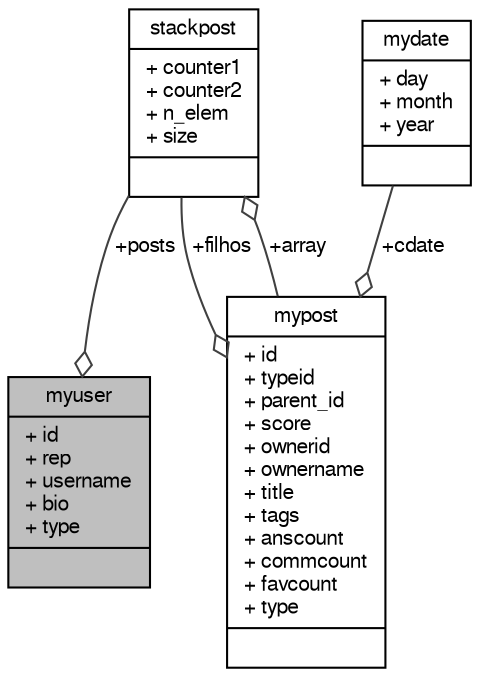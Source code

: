 digraph "myuser"
{
  edge [fontname="FreeSans",fontsize="10",labelfontname="FreeSans",labelfontsize="10"];
  node [fontname="FreeSans",fontsize="10",shape=record];
  Node1 [label="{myuser\n|+ id\l+ rep\l+ username\l+ bio\l+ type\l|}",height=0.2,width=0.4,color="black", fillcolor="grey75", style="filled", fontcolor="black"];
  Node2 -> Node1 [color="grey25",fontsize="10",style="solid",label=" +posts" ,arrowhead="odiamond",fontname="FreeSans"];
  Node2 [label="{stackpost\n|+ counter1\l+ counter2\l+ n_elem\l+ size\l|}",height=0.2,width=0.4,color="black", fillcolor="white", style="filled",URL="$structstackpost.html"];
  Node3 -> Node2 [color="grey25",fontsize="10",style="solid",label=" +array" ,arrowhead="odiamond",fontname="FreeSans"];
  Node3 [label="{mypost\n|+ id\l+ typeid\l+ parent_id\l+ score\l+ ownerid\l+ ownername\l+ title\l+ tags\l+ anscount\l+ commcount\l+ favcount\l+ type\l|}",height=0.2,width=0.4,color="black", fillcolor="white", style="filled",URL="$structmypost.html"];
  Node4 -> Node3 [color="grey25",fontsize="10",style="solid",label=" +cdate" ,arrowhead="odiamond",fontname="FreeSans"];
  Node4 [label="{mydate\n|+ day\l+ month\l+ year\l|}",height=0.2,width=0.4,color="black", fillcolor="white", style="filled",URL="$structmydate.html"];
  Node2 -> Node3 [color="grey25",fontsize="10",style="solid",label=" +filhos" ,arrowhead="odiamond",fontname="FreeSans"];
}

